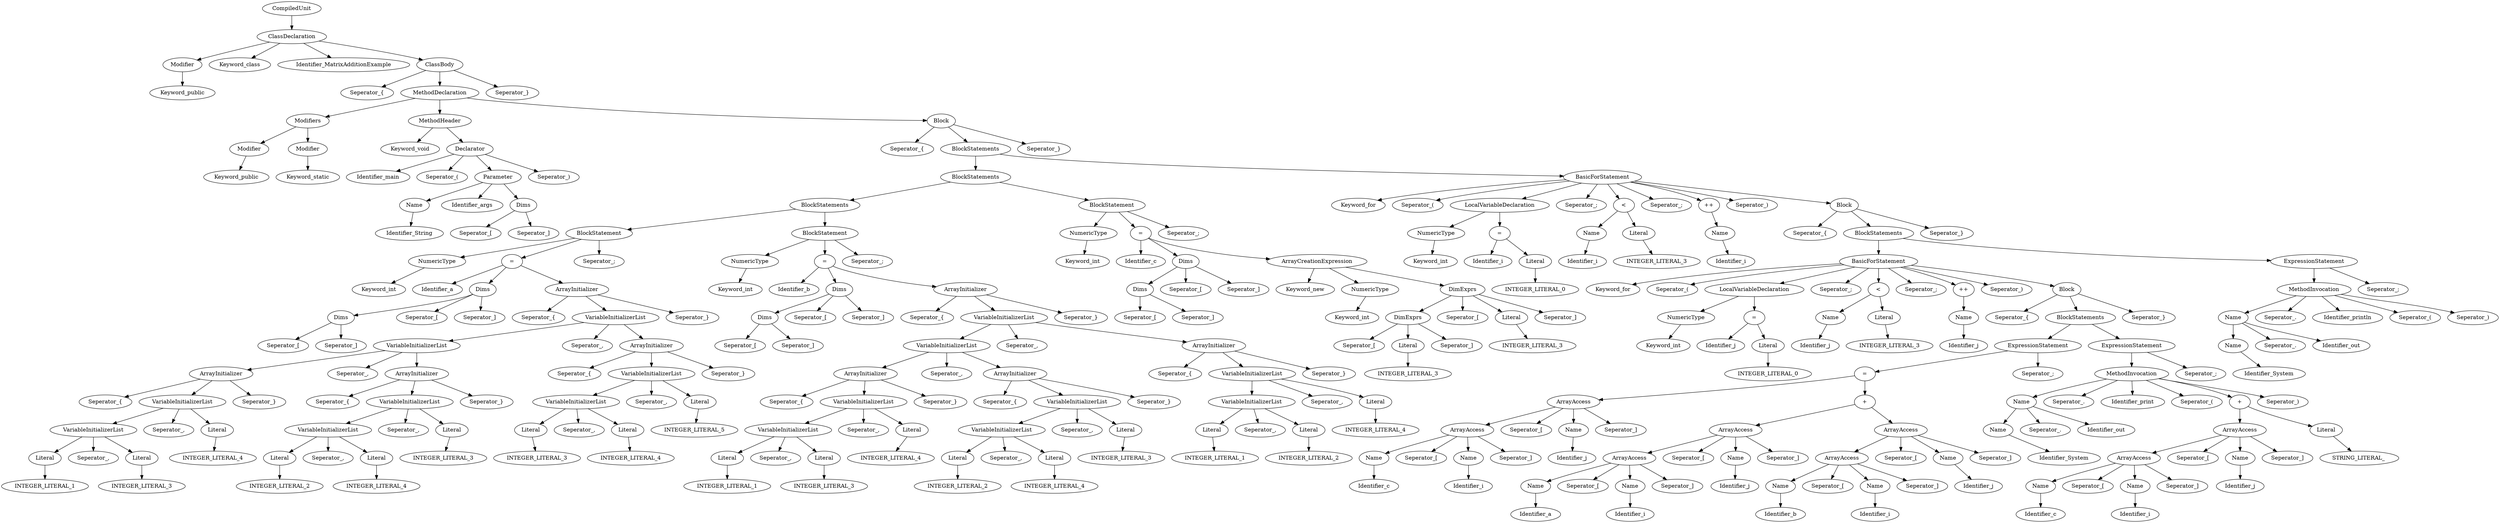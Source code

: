 digraph G{
node[ordering=out]
n1a[label="Keyword_public"]
n1[label="Modifier"]
n1->n1a
n2a[label="Keyword_public"]
n2[label="Modifier"]
n2->n2a
n3a[label="Keyword_static"]
n3[label="Modifier"]
n3->n3a
n4[label="Modifiers"]
n4->n2
n4->n3
n5a[label="Identifier_String"]
n5[label="Name"]
n5->n5a
n6a[label="Seperator_["]
n6b[label="Seperator_]"]
n6[label="Dims"]
n6->n6a
n6->n6b
n7b[label="Identifier_args"]
n7[label="Parameter"]
n7->n5
n7->n7b
n7->n6
n8a[label="Identifier_main"]
n8b[label="Seperator_("]
n8d[label="Seperator_)"]
n8[label="Declarator"]
n8->n8a
n8->n8b
n8->n7
n8->n8d
n9a[label="Keyword_void"]
n9[label="MethodHeader"]
n9->n9a
n9->n8
n10a[label="Keyword_int"]
n10[label="NumericType"]
n10->n10a
n11a[label="Seperator_["]
n11b[label="Seperator_]"]
n11[label="Dims"]
n11->n11a
n11->n11b
n12b[label="Seperator_["]
n12c[label="Seperator_]"]
n12[label="Dims"]
n12->n11
n12->n12b
n12->n12c
n13a[label="INTEGER_LITERAL_1"]
n13[label="Literal"]
n13->n13a
n14a[label="INTEGER_LITERAL_3"]
n14[label="Literal"]
n14->n14a
n15b[label="Seperator_,"]
n15[label="VariableInitializerList"]
n15->n13
n15->n15b
n15->n14
n16a[label="INTEGER_LITERAL_4"]
n16[label="Literal"]
n16->n16a
n17b[label="Seperator_,"]
n17[label="VariableInitializerList"]
n17->n15
n17->n17b
n17->n16
n18a[label="Seperator_{"]
n18c[label="Seperator_}"]
n18[label="ArrayInitializer"]
n18->n18a
n18->n17
n18->n18c
n19a[label="INTEGER_LITERAL_2"]
n19[label="Literal"]
n19->n19a
n20a[label="INTEGER_LITERAL_4"]
n20[label="Literal"]
n20->n20a
n21b[label="Seperator_,"]
n21[label="VariableInitializerList"]
n21->n19
n21->n21b
n21->n20
n22a[label="INTEGER_LITERAL_3"]
n22[label="Literal"]
n22->n22a
n23b[label="Seperator_,"]
n23[label="VariableInitializerList"]
n23->n21
n23->n23b
n23->n22
n24a[label="Seperator_{"]
n24c[label="Seperator_}"]
n24[label="ArrayInitializer"]
n24->n24a
n24->n23
n24->n24c
n25b[label="Seperator_,"]
n25[label="VariableInitializerList"]
n25->n18
n25->n25b
n25->n24
n26a[label="INTEGER_LITERAL_3"]
n26[label="Literal"]
n26->n26a
n27a[label="INTEGER_LITERAL_4"]
n27[label="Literal"]
n27->n27a
n28b[label="Seperator_,"]
n28[label="VariableInitializerList"]
n28->n26
n28->n28b
n28->n27
n29a[label="INTEGER_LITERAL_5"]
n29[label="Literal"]
n29->n29a
n30b[label="Seperator_,"]
n30[label="VariableInitializerList"]
n30->n28
n30->n30b
n30->n29
n31a[label="Seperator_{"]
n31c[label="Seperator_}"]
n31[label="ArrayInitializer"]
n31->n31a
n31->n30
n31->n31c
n32b[label="Seperator_,"]
n32[label="VariableInitializerList"]
n32->n25
n32->n32b
n32->n31
n33a[label="Seperator_{"]
n33c[label="Seperator_}"]
n33[label="ArrayInitializer"]
n33->n33a
n33->n32
n33->n33c
n34a[label="Identifier_a"]
n34[label="="]
n34->n34a
n34->n12
n34->n33
n35c[label="Seperator_;"]
n35[label="BlockStatement"]
n35->n10
n35->n34
n35->n35c
n36a[label="Keyword_int"]
n36[label="NumericType"]
n36->n36a
n37a[label="Seperator_["]
n37b[label="Seperator_]"]
n37[label="Dims"]
n37->n37a
n37->n37b
n38b[label="Seperator_["]
n38c[label="Seperator_]"]
n38[label="Dims"]
n38->n37
n38->n38b
n38->n38c
n39a[label="INTEGER_LITERAL_1"]
n39[label="Literal"]
n39->n39a
n40a[label="INTEGER_LITERAL_3"]
n40[label="Literal"]
n40->n40a
n41b[label="Seperator_,"]
n41[label="VariableInitializerList"]
n41->n39
n41->n41b
n41->n40
n42a[label="INTEGER_LITERAL_4"]
n42[label="Literal"]
n42->n42a
n43b[label="Seperator_,"]
n43[label="VariableInitializerList"]
n43->n41
n43->n43b
n43->n42
n44a[label="Seperator_{"]
n44c[label="Seperator_}"]
n44[label="ArrayInitializer"]
n44->n44a
n44->n43
n44->n44c
n45a[label="INTEGER_LITERAL_2"]
n45[label="Literal"]
n45->n45a
n46a[label="INTEGER_LITERAL_4"]
n46[label="Literal"]
n46->n46a
n47b[label="Seperator_,"]
n47[label="VariableInitializerList"]
n47->n45
n47->n47b
n47->n46
n48a[label="INTEGER_LITERAL_3"]
n48[label="Literal"]
n48->n48a
n49b[label="Seperator_,"]
n49[label="VariableInitializerList"]
n49->n47
n49->n49b
n49->n48
n50a[label="Seperator_{"]
n50c[label="Seperator_}"]
n50[label="ArrayInitializer"]
n50->n50a
n50->n49
n50->n50c
n51b[label="Seperator_,"]
n51[label="VariableInitializerList"]
n51->n44
n51->n51b
n51->n50
n52a[label="INTEGER_LITERAL_1"]
n52[label="Literal"]
n52->n52a
n53a[label="INTEGER_LITERAL_2"]
n53[label="Literal"]
n53->n53a
n54b[label="Seperator_,"]
n54[label="VariableInitializerList"]
n54->n52
n54->n54b
n54->n53
n55a[label="INTEGER_LITERAL_4"]
n55[label="Literal"]
n55->n55a
n56b[label="Seperator_,"]
n56[label="VariableInitializerList"]
n56->n54
n56->n56b
n56->n55
n57a[label="Seperator_{"]
n57c[label="Seperator_}"]
n57[label="ArrayInitializer"]
n57->n57a
n57->n56
n57->n57c
n58b[label="Seperator_,"]
n58[label="VariableInitializerList"]
n58->n51
n58->n58b
n58->n57
n59a[label="Seperator_{"]
n59c[label="Seperator_}"]
n59[label="ArrayInitializer"]
n59->n59a
n59->n58
n59->n59c
n60a[label="Identifier_b"]
n60[label="="]
n60->n60a
n60->n38
n60->n59
n61c[label="Seperator_;"]
n61[label="BlockStatement"]
n61->n36
n61->n60
n61->n61c
n62[label="BlockStatements"]
n62->n35
n62->n61
n63a[label="Keyword_int"]
n63[label="NumericType"]
n63->n63a
n64a[label="Seperator_["]
n64b[label="Seperator_]"]
n64[label="Dims"]
n64->n64a
n64->n64b
n65b[label="Seperator_["]
n65c[label="Seperator_]"]
n65[label="Dims"]
n65->n64
n65->n65b
n65->n65c
n66a[label="Keyword_int"]
n66[label="NumericType"]
n66->n66a
n67a[label="INTEGER_LITERAL_3"]
n67[label="Literal"]
n67->n67a
n68a[label="Seperator_["]
n68c[label="Seperator_]"]
n68[label="DimExprs"]
n68->n68a
n68->n67
n68->n68c
n69a[label="INTEGER_LITERAL_3"]
n69[label="Literal"]
n69->n69a
n70b[label="Seperator_["]
n70d[label="Seperator_]"]
n70[label="DimExprs"]
n70->n68
n70->n70b
n70->n69
n70->n70d
n71a[label="Keyword_new"]
n71[label="ArrayCreationExpression"]
n71->n71a
n71->n66
n71->n70
n72a[label="Identifier_c"]
n72[label="="]
n72->n72a
n72->n65
n72->n71
n73c[label="Seperator_;"]
n73[label="BlockStatement"]
n73->n63
n73->n72
n73->n73c
n74[label="BlockStatements"]
n74->n62
n74->n73
n75a[label="Keyword_int"]
n75[label="NumericType"]
n75->n75a
n76a[label="INTEGER_LITERAL_0"]
n76[label="Literal"]
n76->n76a
n77a[label="Identifier_i"]
n77[label="="]
n77->n77a
n77->n76
n78[label="LocalVariableDeclaration"]
n78->n75
n78->n77
n79a[label="Identifier_i"]
n79[label="Name"]
n79->n79a
n80a[label="INTEGER_LITERAL_3"]
n80[label="Literal"]
n80->n80a
n81[label="<"]
n81->n79
n81->n80
n82a[label="Identifier_i"]
n82[label="Name"]
n82->n82a
n83[label="++"]
n83->n82
n84a[label="Keyword_int"]
n84[label="NumericType"]
n84->n84a
n85a[label="INTEGER_LITERAL_0"]
n85[label="Literal"]
n85->n85a
n86a[label="Identifier_j"]
n86[label="="]
n86->n86a
n86->n85
n87[label="LocalVariableDeclaration"]
n87->n84
n87->n86
n88a[label="Identifier_j"]
n88[label="Name"]
n88->n88a
n89a[label="INTEGER_LITERAL_3"]
n89[label="Literal"]
n89->n89a
n90[label="<"]
n90->n88
n90->n89
n91a[label="Identifier_j"]
n91[label="Name"]
n91->n91a
n92[label="++"]
n92->n91
n93a[label="Identifier_c"]
n93[label="Name"]
n93->n93a
n94a[label="Identifier_i"]
n94[label="Name"]
n94->n94a
n95b[label="Seperator_["]
n95d[label="Seperator_]"]
n95[label="ArrayAccess"]
n95->n93
n95->n95b
n95->n94
n95->n95d
n96a[label="Identifier_j"]
n96[label="Name"]
n96->n96a
n97b[label="Seperator_["]
n97d[label="Seperator_]"]
n97[label="ArrayAccess"]
n97->n95
n97->n97b
n97->n96
n97->n97d
n98a[label="Identifier_a"]
n98[label="Name"]
n98->n98a
n99a[label="Identifier_i"]
n99[label="Name"]
n99->n99a
n100b[label="Seperator_["]
n100d[label="Seperator_]"]
n100[label="ArrayAccess"]
n100->n98
n100->n100b
n100->n99
n100->n100d
n101a[label="Identifier_j"]
n101[label="Name"]
n101->n101a
n102b[label="Seperator_["]
n102d[label="Seperator_]"]
n102[label="ArrayAccess"]
n102->n100
n102->n102b
n102->n101
n102->n102d
n103a[label="Identifier_b"]
n103[label="Name"]
n103->n103a
n104a[label="Identifier_i"]
n104[label="Name"]
n104->n104a
n105b[label="Seperator_["]
n105d[label="Seperator_]"]
n105[label="ArrayAccess"]
n105->n103
n105->n105b
n105->n104
n105->n105d
n106a[label="Identifier_j"]
n106[label="Name"]
n106->n106a
n107b[label="Seperator_["]
n107d[label="Seperator_]"]
n107[label="ArrayAccess"]
n107->n105
n107->n107b
n107->n106
n107->n107d
n108[label="+"]
n108->n102
n108->n107
n109[label="="]
n109->n97
n109->n108
n110b[label="Seperator_;"]
n110[label="ExpressionStatement"]
n110->n109
n110->n110b
n111a[label="Identifier_System"]
n111[label="Name"]
n111->n111a
n112b[label="Seperator_."]
n112c[label="Identifier_out"]
n112[label="Name"]
n112->n111
n112->n112b
n112->n112c
n113a[label="Identifier_c"]
n113[label="Name"]
n113->n113a
n114a[label="Identifier_i"]
n114[label="Name"]
n114->n114a
n115b[label="Seperator_["]
n115d[label="Seperator_]"]
n115[label="ArrayAccess"]
n115->n113
n115->n115b
n115->n114
n115->n115d
n116a[label="Identifier_j"]
n116[label="Name"]
n116->n116a
n117b[label="Seperator_["]
n117d[label="Seperator_]"]
n117[label="ArrayAccess"]
n117->n115
n117->n117b
n117->n116
n117->n117d
n118a[label="STRING_LITERAL_ "]
n118[label="Literal"]
n118->n118a
n119[label="+"]
n119->n117
n119->n118
n120b[label="Seperator_."]
n120c[label="Identifier_print"]
n120d[label="Seperator_("]
n120f[label="Seperator_)"]
n120[label="MethodInvocation"]
n120->n112
n120->n120b
n120->n120c
n120->n120d
n120->n119
n120->n120f
n121b[label="Seperator_;"]
n121[label="ExpressionStatement"]
n121->n120
n121->n121b
n122[label="BlockStatements"]
n122->n110
n122->n121
n123a[label="Seperator_{"]
n123c[label="Seperator_}"]
n123[label="Block"]
n123->n123a
n123->n122
n123->n123c
n124a[label="Keyword_for"]
n124b[label="Seperator_("]
n124d[label="Seperator_;"]
n124f[label="Seperator_;"]
n124h[label="Seperator_)"]
n124[label="BasicForStatement"]
n124->n124a
n124->n124b
n124->n87
n124->n124d
n124->n90
n124->n124f
n124->n92
n124->n124h
n124->n123
n125a[label="Identifier_System"]
n125[label="Name"]
n125->n125a
n126b[label="Seperator_."]
n126c[label="Identifier_out"]
n126[label="Name"]
n126->n125
n126->n126b
n126->n126c
n127b[label="Seperator_."]
n127c[label="Identifier_println"]
n127d[label="Seperator_("]
n127e[label="Seperator_)"]
n127[label="MethodInvocation"]
n127->n126
n127->n127b
n127->n127c
n127->n127d
n127->n127e
n128b[label="Seperator_;"]
n128[label="ExpressionStatement"]
n128->n127
n128->n128b
n129[label="BlockStatements"]
n129->n124
n129->n128
n130a[label="Seperator_{"]
n130c[label="Seperator_}"]
n130[label="Block"]
n130->n130a
n130->n129
n130->n130c
n131a[label="Keyword_for"]
n131b[label="Seperator_("]
n131d[label="Seperator_;"]
n131f[label="Seperator_;"]
n131h[label="Seperator_)"]
n131[label="BasicForStatement"]
n131->n131a
n131->n131b
n131->n78
n131->n131d
n131->n81
n131->n131f
n131->n83
n131->n131h
n131->n130
n132[label="BlockStatements"]
n132->n74
n132->n131
n133a[label="Seperator_{"]
n133c[label="Seperator_}"]
n133[label="Block"]
n133->n133a
n133->n132
n133->n133c
n134[label="MethodDeclaration"]
n134->n4
n134->n9
n134->n133
n135a[label="Seperator_{"]
n135c[label="Seperator_}"]
n135[label="ClassBody"]
n135->n135a
n135->n134
n135->n135c
n136b[label="Keyword_class"]
n136c[label="Identifier_MatrixAdditionExample"]
n136[label="ClassDeclaration"]
n136->n1
n136->n136b
n136->n136c
n136->n135
n137[label="CompiledUnit"]
n137->n136
}
